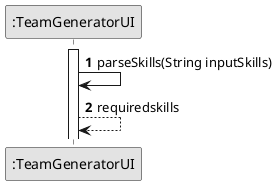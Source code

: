 @startuml
skinparam monochrome true
skinparam packageStyle rectangle
skinparam shadowing false

autonumber

'hide footbox
participant ":TeamGeneratorUI" as UI


activate UI
UI -> UI : parseSkills(String inputSkills)
    UI --> UI : requiredskills

@enduml